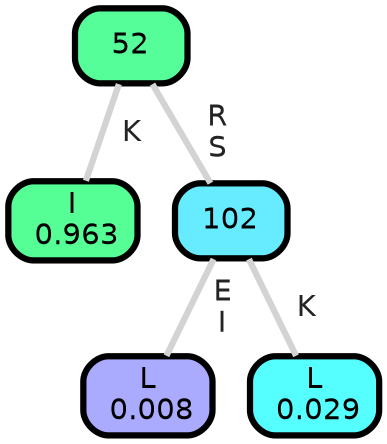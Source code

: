 graph Tree {
node [shape=box, style="filled, rounded",color="black",penwidth="3",fontcolor="black",                 fontname=helvetica] ;
graph [ranksep="0 equally", splines=straight,                 bgcolor=transparent, dpi=200] ;
edge [fontname=helvetica, fontweight=bold,fontcolor=grey14,color=lightgray] ;
0 [label="I
 0.963", fillcolor="#55ff96"] ;
1 [label="52", fillcolor="#55fe99"] ;
2 [label="L
 0.008", fillcolor="#aaaaff"] ;
3 [label="102", fillcolor="#67ecff"] ;
4 [label="L
 0.029", fillcolor="#55ffff"] ;
1 -- 0 [label=" K",penwidth=3] ;
1 -- 3 [label=" R\n S",penwidth=3] ;
3 -- 2 [label=" E\n I",penwidth=3] ;
3 -- 4 [label=" K",penwidth=3] ;
{rank = same;}}
